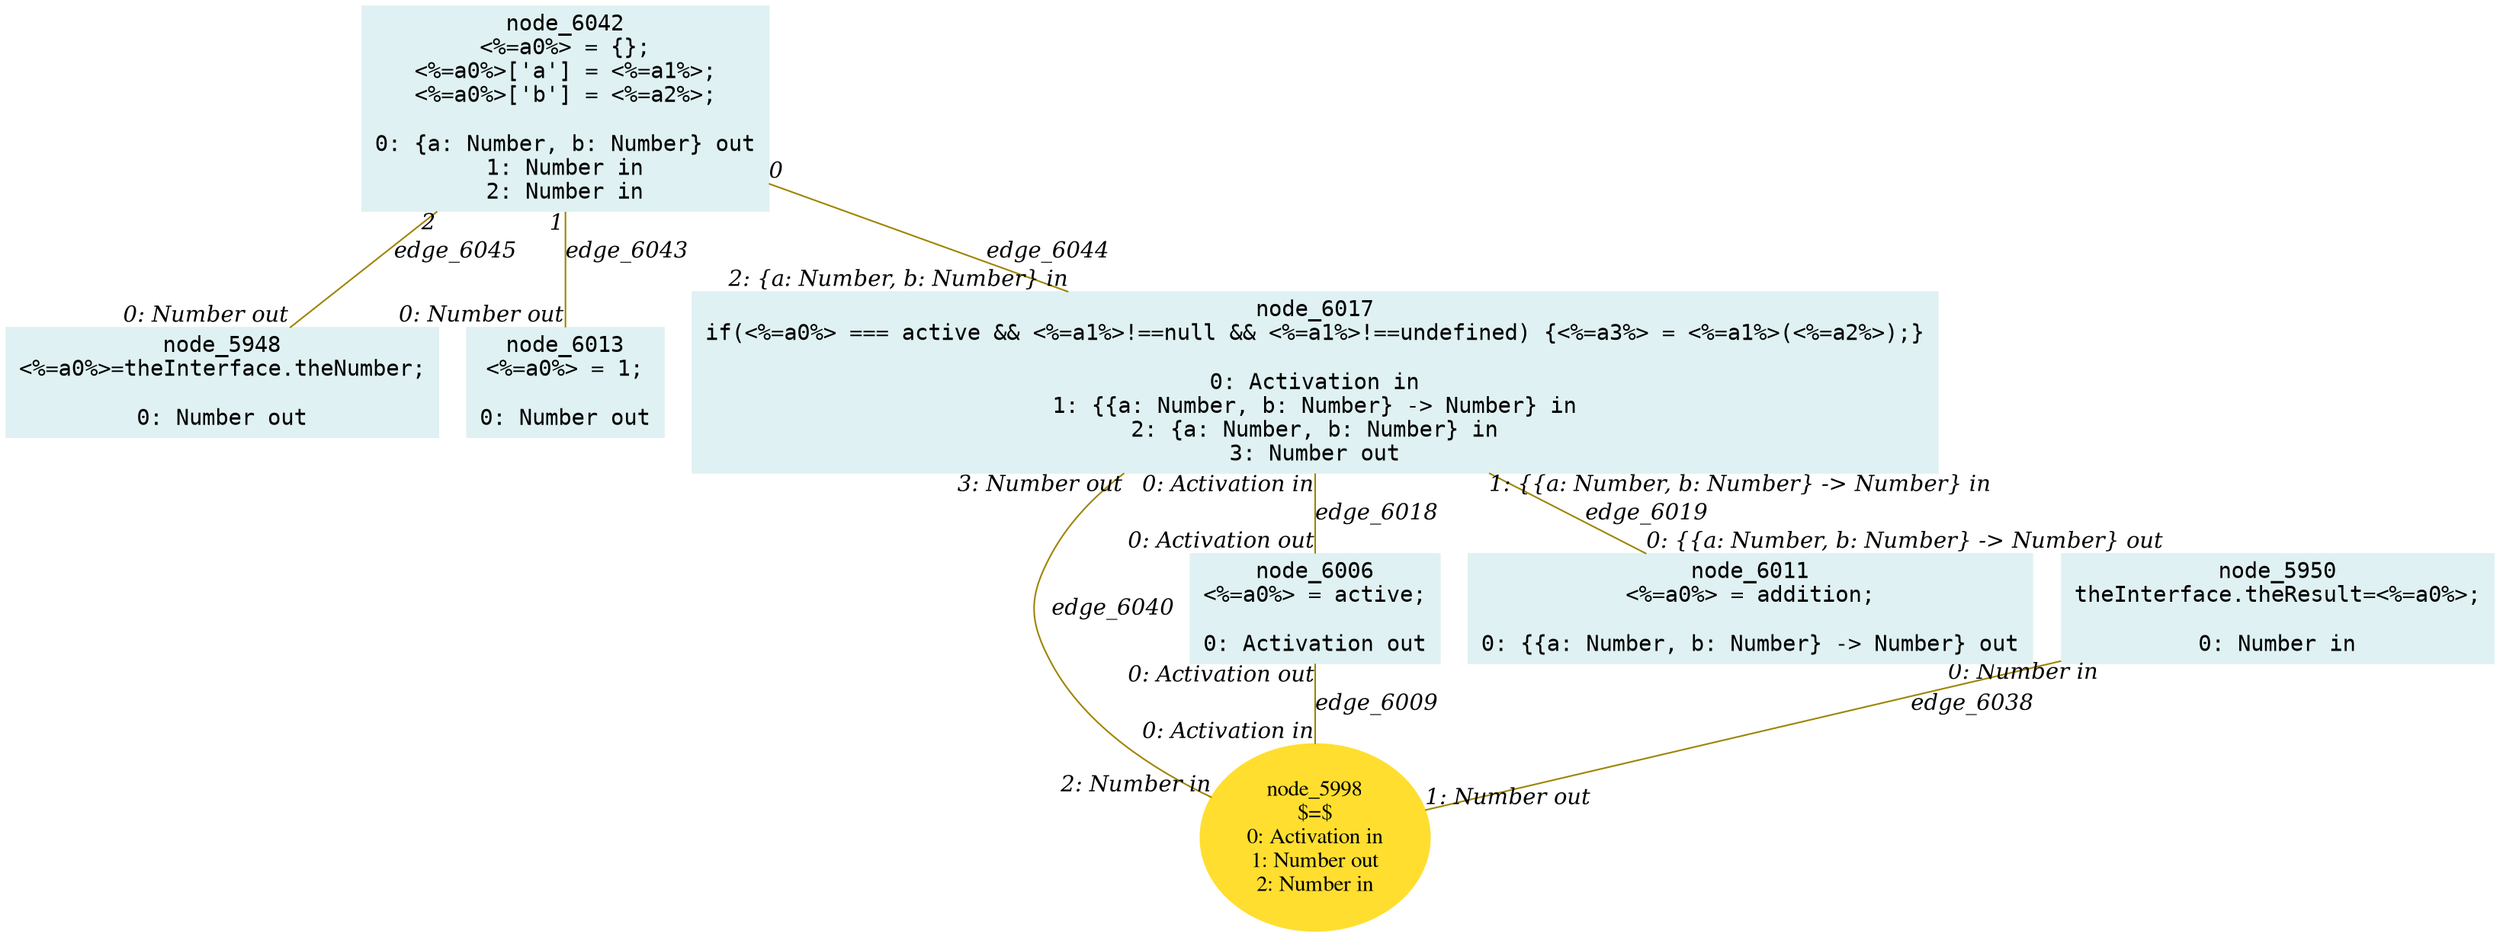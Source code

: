 digraph g{node_5948 [shape="box", style="filled", color="#dff1f2", fontname="Courier", label="node_5948
<%=a0%>=theInterface.theNumber;

0: Number out" ]
node_5950 [shape="box", style="filled", color="#dff1f2", fontname="Courier", label="node_5950
theInterface.theResult=<%=a0%>;

0: Number in" ]
node_5998 [shape="ellipse", style="filled", color="#ffde2f", fontname="Times", label="node_5998
$=$
0: Activation in
1: Number out
2: Number in" ]
node_6006 [shape="box", style="filled", color="#dff1f2", fontname="Courier", label="node_6006
<%=a0%> = active;

0: Activation out" ]
node_6011 [shape="box", style="filled", color="#dff1f2", fontname="Courier", label="node_6011
<%=a0%> = addition;

0: {{a: Number, b: Number} -> Number} out" ]
node_6013 [shape="box", style="filled", color="#dff1f2", fontname="Courier", label="node_6013
<%=a0%> = 1;

0: Number out" ]
node_6017 [shape="box", style="filled", color="#dff1f2", fontname="Courier", label="node_6017
if(<%=a0%> === active && <%=a1%>!==null && <%=a1%>!==undefined) {<%=a3%> = <%=a1%>(<%=a2%>);}

0: Activation in
1: {{a: Number, b: Number} -> Number} in
2: {a: Number, b: Number} in
3: Number out" ]
node_6042 [shape="box", style="filled", color="#dff1f2", fontname="Courier", label="node_6042
<%=a0%> = {};
<%=a0%>['a'] = <%=a1%>;
<%=a0%>['b'] = <%=a2%>;

0: {a: Number, b: Number} out
1: Number in
2: Number in" ]
node_6006 -> node_5998 [dir=none, arrowHead=none, fontname="Times-Italic", arrowsize=1, color="#9d8400", label="edge_6009",  headlabel="0: Activation in", taillabel="0: Activation out" ]
node_6017 -> node_6006 [dir=none, arrowHead=none, fontname="Times-Italic", arrowsize=1, color="#9d8400", label="edge_6018",  headlabel="0: Activation out", taillabel="0: Activation in" ]
node_6017 -> node_6011 [dir=none, arrowHead=none, fontname="Times-Italic", arrowsize=1, color="#9d8400", label="edge_6019",  headlabel="0: {{a: Number, b: Number} -> Number} out", taillabel="1: {{a: Number, b: Number} -> Number} in" ]
node_5950 -> node_5998 [dir=none, arrowHead=none, fontname="Times-Italic", arrowsize=1, color="#9d8400", label="edge_6038",  headlabel="1: Number out", taillabel="0: Number in" ]
node_5998 -> node_6017 [dir=none, arrowHead=none, fontname="Times-Italic", arrowsize=1, color="#9d8400", label="edge_6040",  headlabel="3: Number out", taillabel="2: Number in" ]
node_6042 -> node_6013 [dir=none, arrowHead=none, fontname="Times-Italic", arrowsize=1, color="#9d8400", label="edge_6043",  headlabel="0: Number out", taillabel="1" ]
node_6042 -> node_6017 [dir=none, arrowHead=none, fontname="Times-Italic", arrowsize=1, color="#9d8400", label="edge_6044",  headlabel="2: {a: Number, b: Number} in", taillabel="0" ]
node_6042 -> node_5948 [dir=none, arrowHead=none, fontname="Times-Italic", arrowsize=1, color="#9d8400", label="edge_6045",  headlabel="0: Number out", taillabel="2" ]
}
